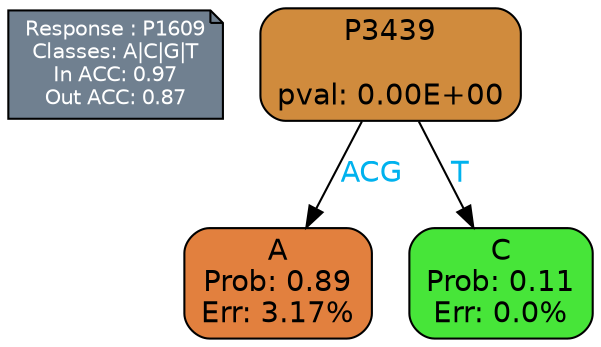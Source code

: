 digraph Tree {
node [shape=box, style="filled, rounded", color="black", fontname=helvetica] ;
graph [ranksep=equally, splines=polylines, bgcolor=transparent, dpi=600] ;
edge [fontname=helvetica] ;
LEGEND [label="Response : P1609
Classes: A|C|G|T
In ACC: 0.97
Out ACC: 0.87
",shape=note,align=left,style=filled,fillcolor="slategray",fontcolor="white",fontsize=10];1 [label="P3439

pval: 0.00E+00", fillcolor="#d08b3d"] ;
2 [label="A
Prob: 0.89
Err: 3.17%", fillcolor="#e2803e"] ;
3 [label="C
Prob: 0.11
Err: 0.0%", fillcolor="#47e539"] ;
1 -> 2 [label="ACG",fontcolor=deepskyblue2] ;
1 -> 3 [label="T",fontcolor=deepskyblue2] ;
{rank = same; 2;3;}{rank = same; LEGEND;1;}}